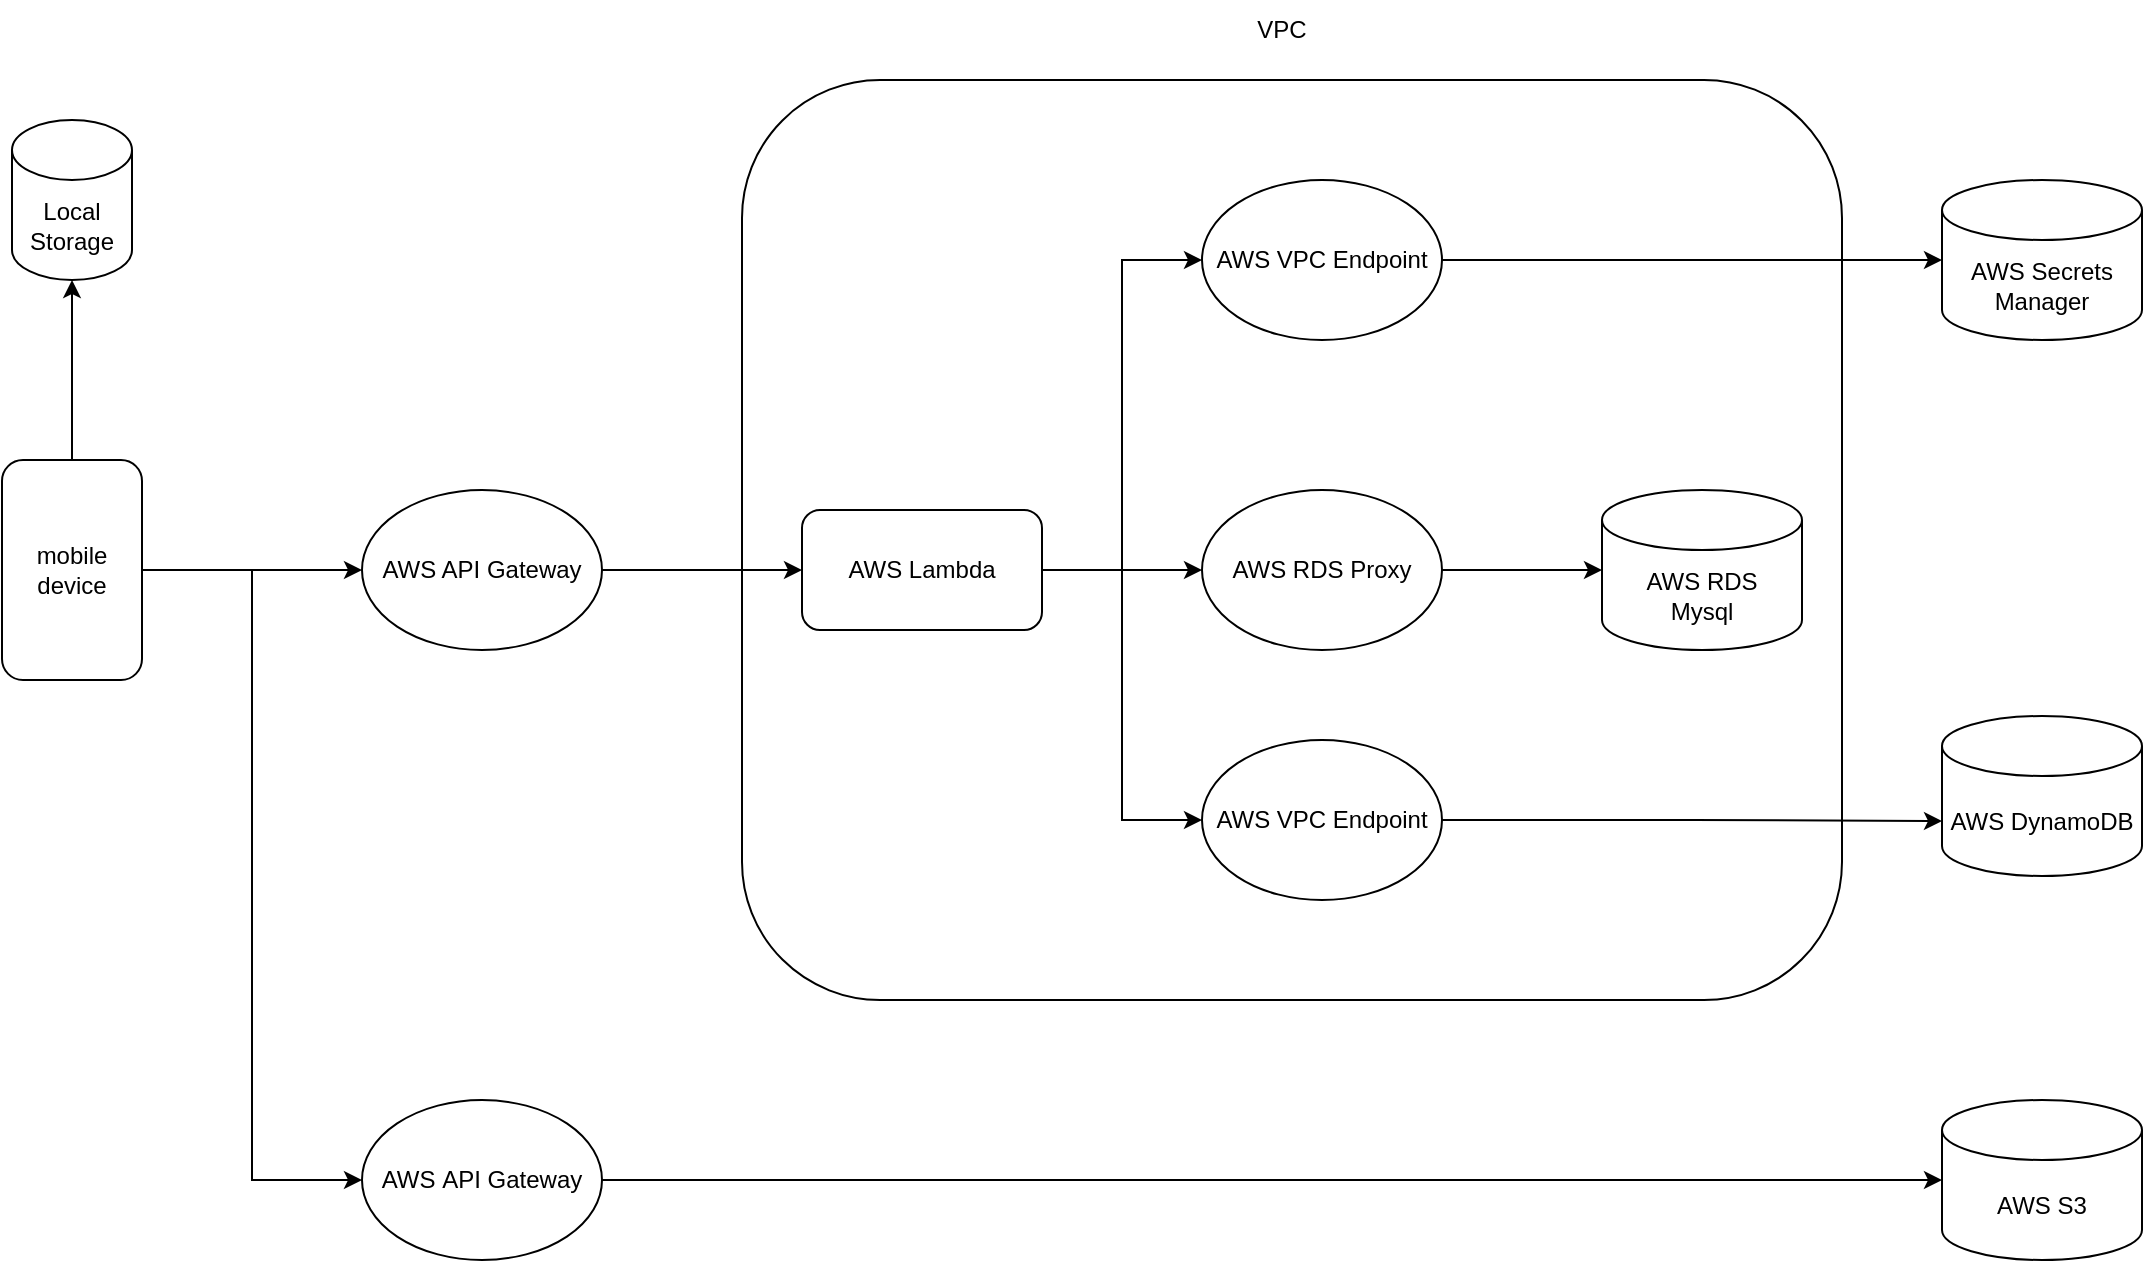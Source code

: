 <mxfile version="22.0.0" type="device">
  <diagram name="Page-1" id="B-EC9gWSZarUmYaPILmp">
    <mxGraphModel dx="1594" dy="929" grid="1" gridSize="10" guides="1" tooltips="1" connect="1" arrows="1" fold="1" page="1" pageScale="1" pageWidth="1100" pageHeight="850" math="0" shadow="0">
      <root>
        <mxCell id="0" />
        <mxCell id="1" parent="0" />
        <mxCell id="tcLVqC1S7n5Et6TPnXvn-6" style="edgeStyle=orthogonalEdgeStyle;rounded=0;orthogonalLoop=1;jettySize=auto;html=1;entryX=0;entryY=0.5;entryDx=0;entryDy=0;" edge="1" parent="1" source="tcLVqC1S7n5Et6TPnXvn-1" target="tcLVqC1S7n5Et6TPnXvn-3">
          <mxGeometry relative="1" as="geometry" />
        </mxCell>
        <mxCell id="tcLVqC1S7n5Et6TPnXvn-39" style="edgeStyle=orthogonalEdgeStyle;rounded=0;orthogonalLoop=1;jettySize=auto;html=1;entryX=0;entryY=0.5;entryDx=0;entryDy=0;" edge="1" parent="1" source="tcLVqC1S7n5Et6TPnXvn-1" target="tcLVqC1S7n5Et6TPnXvn-38">
          <mxGeometry relative="1" as="geometry" />
        </mxCell>
        <mxCell id="tcLVqC1S7n5Et6TPnXvn-1" value="mobile device" style="rounded=1;whiteSpace=wrap;html=1;" vertex="1" parent="1">
          <mxGeometry x="15" y="320" width="70" height="110" as="geometry" />
        </mxCell>
        <mxCell id="tcLVqC1S7n5Et6TPnXvn-14" style="edgeStyle=orthogonalEdgeStyle;rounded=0;orthogonalLoop=1;jettySize=auto;html=1;" edge="1" parent="1" source="tcLVqC1S7n5Et6TPnXvn-3" target="tcLVqC1S7n5Et6TPnXvn-10">
          <mxGeometry relative="1" as="geometry" />
        </mxCell>
        <mxCell id="tcLVqC1S7n5Et6TPnXvn-3" value="AWS API Gateway" style="ellipse;whiteSpace=wrap;html=1;" vertex="1" parent="1">
          <mxGeometry x="195" y="335" width="120" height="80" as="geometry" />
        </mxCell>
        <mxCell id="tcLVqC1S7n5Et6TPnXvn-4" value="Local Storage" style="shape=cylinder3;whiteSpace=wrap;html=1;boundedLbl=1;backgroundOutline=1;size=15;" vertex="1" parent="1">
          <mxGeometry x="20" y="150" width="60" height="80" as="geometry" />
        </mxCell>
        <mxCell id="tcLVqC1S7n5Et6TPnXvn-5" style="edgeStyle=orthogonalEdgeStyle;rounded=0;orthogonalLoop=1;jettySize=auto;html=1;entryX=0.5;entryY=1;entryDx=0;entryDy=0;entryPerimeter=0;" edge="1" parent="1" source="tcLVqC1S7n5Et6TPnXvn-1" target="tcLVqC1S7n5Et6TPnXvn-4">
          <mxGeometry relative="1" as="geometry" />
        </mxCell>
        <mxCell id="tcLVqC1S7n5Et6TPnXvn-7" value="" style="rounded=1;whiteSpace=wrap;html=1;fillColor=none;" vertex="1" parent="1">
          <mxGeometry x="385" y="130" width="550" height="460" as="geometry" />
        </mxCell>
        <mxCell id="tcLVqC1S7n5Et6TPnXvn-8" value="VPC" style="text;html=1;strokeColor=none;fillColor=none;align=center;verticalAlign=middle;whiteSpace=wrap;rounded=0;" vertex="1" parent="1">
          <mxGeometry x="625" y="90" width="60" height="30" as="geometry" />
        </mxCell>
        <mxCell id="tcLVqC1S7n5Et6TPnXvn-9" value="AWS DynamoDB" style="shape=cylinder3;whiteSpace=wrap;html=1;boundedLbl=1;backgroundOutline=1;size=15;" vertex="1" parent="1">
          <mxGeometry x="985" y="448" width="100" height="80" as="geometry" />
        </mxCell>
        <mxCell id="tcLVqC1S7n5Et6TPnXvn-20" style="edgeStyle=orthogonalEdgeStyle;rounded=0;orthogonalLoop=1;jettySize=auto;html=1;entryX=0;entryY=0.5;entryDx=0;entryDy=0;" edge="1" parent="1" source="tcLVqC1S7n5Et6TPnXvn-10" target="tcLVqC1S7n5Et6TPnXvn-15">
          <mxGeometry relative="1" as="geometry" />
        </mxCell>
        <mxCell id="tcLVqC1S7n5Et6TPnXvn-22" style="edgeStyle=orthogonalEdgeStyle;rounded=0;orthogonalLoop=1;jettySize=auto;html=1;entryX=0;entryY=0.5;entryDx=0;entryDy=0;" edge="1" parent="1" source="tcLVqC1S7n5Et6TPnXvn-10" target="tcLVqC1S7n5Et6TPnXvn-17">
          <mxGeometry relative="1" as="geometry" />
        </mxCell>
        <mxCell id="tcLVqC1S7n5Et6TPnXvn-23" style="edgeStyle=orthogonalEdgeStyle;rounded=0;orthogonalLoop=1;jettySize=auto;html=1;entryX=0;entryY=0.5;entryDx=0;entryDy=0;" edge="1" parent="1" source="tcLVqC1S7n5Et6TPnXvn-10" target="tcLVqC1S7n5Et6TPnXvn-16">
          <mxGeometry relative="1" as="geometry" />
        </mxCell>
        <mxCell id="tcLVqC1S7n5Et6TPnXvn-10" value="AWS Lambda" style="rounded=1;whiteSpace=wrap;html=1;" vertex="1" parent="1">
          <mxGeometry x="415" y="345" width="120" height="60" as="geometry" />
        </mxCell>
        <mxCell id="tcLVqC1S7n5Et6TPnXvn-11" value="" style="shape=image;verticalLabelPosition=bottom;labelBackgroundColor=default;verticalAlign=top;aspect=fixed;imageAspect=0;image=https://static-00.iconduck.com/assets.00/flutter-icon-1651x2048-ojswpayr.png;" vertex="1" parent="1">
          <mxGeometry x="21.8" y="437.79" width="56.41" height="70" as="geometry" />
        </mxCell>
        <mxCell id="tcLVqC1S7n5Et6TPnXvn-13" value="" style="shape=image;verticalLabelPosition=bottom;labelBackgroundColor=default;verticalAlign=top;aspect=fixed;imageAspect=0;image=https://cdn.icon-icons.com/icons2/2107/PNG/512/file_type_go_gopher_icon_130571.png;" vertex="1" parent="1">
          <mxGeometry x="429" y="415" width="75" height="75" as="geometry" />
        </mxCell>
        <mxCell id="tcLVqC1S7n5Et6TPnXvn-15" value="AWS RDS Proxy" style="ellipse;whiteSpace=wrap;html=1;" vertex="1" parent="1">
          <mxGeometry x="615" y="335" width="120" height="80" as="geometry" />
        </mxCell>
        <mxCell id="tcLVqC1S7n5Et6TPnXvn-16" value="AWS VPC Endpoint" style="ellipse;whiteSpace=wrap;html=1;" vertex="1" parent="1">
          <mxGeometry x="615" y="460" width="120" height="80" as="geometry" />
        </mxCell>
        <mxCell id="tcLVqC1S7n5Et6TPnXvn-17" value="AWS VPC Endpoint" style="ellipse;whiteSpace=wrap;html=1;" vertex="1" parent="1">
          <mxGeometry x="615" y="180" width="120" height="80" as="geometry" />
        </mxCell>
        <mxCell id="tcLVqC1S7n5Et6TPnXvn-19" value="AWS RDS&lt;br&gt;Mysql" style="shape=cylinder3;whiteSpace=wrap;html=1;boundedLbl=1;backgroundOutline=1;size=15;" vertex="1" parent="1">
          <mxGeometry x="815" y="335" width="100" height="80" as="geometry" />
        </mxCell>
        <mxCell id="tcLVqC1S7n5Et6TPnXvn-21" style="edgeStyle=orthogonalEdgeStyle;rounded=0;orthogonalLoop=1;jettySize=auto;html=1;entryX=0;entryY=0.5;entryDx=0;entryDy=0;entryPerimeter=0;" edge="1" parent="1" source="tcLVqC1S7n5Et6TPnXvn-15" target="tcLVqC1S7n5Et6TPnXvn-19">
          <mxGeometry relative="1" as="geometry" />
        </mxCell>
        <mxCell id="tcLVqC1S7n5Et6TPnXvn-24" value="AWS Secrets Manager" style="shape=cylinder3;whiteSpace=wrap;html=1;boundedLbl=1;backgroundOutline=1;size=15;" vertex="1" parent="1">
          <mxGeometry x="985" y="180" width="100" height="80" as="geometry" />
        </mxCell>
        <mxCell id="tcLVqC1S7n5Et6TPnXvn-25" value="" style="shape=image;verticalLabelPosition=bottom;labelBackgroundColor=default;verticalAlign=top;aspect=fixed;imageAspect=0;image=https://static-00.iconduck.com/assets.00/aws-api-gateway-icon-423x512-70e4i3mi.png;" vertex="1" parent="1">
          <mxGeometry x="216.99" y="250" width="59.49" height="72" as="geometry" />
        </mxCell>
        <mxCell id="tcLVqC1S7n5Et6TPnXvn-26" style="edgeStyle=orthogonalEdgeStyle;rounded=0;orthogonalLoop=1;jettySize=auto;html=1;entryX=0;entryY=0.5;entryDx=0;entryDy=0;entryPerimeter=0;" edge="1" parent="1" source="tcLVqC1S7n5Et6TPnXvn-17" target="tcLVqC1S7n5Et6TPnXvn-24">
          <mxGeometry relative="1" as="geometry" />
        </mxCell>
        <mxCell id="tcLVqC1S7n5Et6TPnXvn-27" value="" style="shape=image;verticalLabelPosition=bottom;labelBackgroundColor=default;verticalAlign=top;aspect=fixed;imageAspect=0;image=https://static-00.iconduck.com/assets.00/aws-dynamodb-icon-1817x2048-1gi0rqbm.png;" vertex="1" parent="1">
          <mxGeometry x="1006.25" y="373" width="57.5" height="64.79" as="geometry" />
        </mxCell>
        <mxCell id="tcLVqC1S7n5Et6TPnXvn-28" value="" style="shape=image;verticalLabelPosition=bottom;labelBackgroundColor=default;verticalAlign=top;aspect=fixed;imageAspect=0;image=https://bitrise-steplib-collection.s3.amazonaws.com/steps/aws-secrets-manager/assets/icon.svg;" vertex="1" parent="1">
          <mxGeometry x="1006.25" y="100" width="66" height="66" as="geometry" />
        </mxCell>
        <mxCell id="tcLVqC1S7n5Et6TPnXvn-29" value="" style="shape=image;verticalLabelPosition=bottom;labelBackgroundColor=default;verticalAlign=top;aspect=fixed;imageAspect=0;image=https://global-uploads.webflow.com/5f8b0a1abe69652278dad51c/62607c5d5a80e46fad041878_e59d46eb.png;" vertex="1" parent="1">
          <mxGeometry x="825" y="250" width="80" height="80" as="geometry" />
        </mxCell>
        <mxCell id="tcLVqC1S7n5Et6TPnXvn-30" value="" style="shape=image;verticalLabelPosition=bottom;labelBackgroundColor=default;verticalAlign=top;aspect=fixed;imageAspect=0;image=https://static-00.iconduck.com/assets.00/compute-amazonvpc-endpoints-icon-491x512-s5tqap9p.png;" vertex="1" parent="1">
          <mxGeometry x="555.95" y="140" width="69.05" height="72" as="geometry" />
        </mxCell>
        <mxCell id="tcLVqC1S7n5Et6TPnXvn-31" value="" style="shape=image;verticalLabelPosition=bottom;labelBackgroundColor=default;verticalAlign=top;aspect=fixed;imageAspect=0;image=https://miro.medium.com/v2/resize:fit:450/1*W4RGK13yMMnepARVOXS1Gg.png;" vertex="1" parent="1">
          <mxGeometry x="590" y="280" width="65" height="65" as="geometry" />
        </mxCell>
        <mxCell id="tcLVqC1S7n5Et6TPnXvn-32" value="" style="shape=image;verticalLabelPosition=bottom;labelBackgroundColor=default;verticalAlign=top;aspect=fixed;imageAspect=0;image=https://upload.wikimedia.org/wikipedia/commons/thumb/5/5c/Amazon_Lambda_architecture_logo.svg/1200px-Amazon_Lambda_architecture_logo.svg.png;" vertex="1" parent="1">
          <mxGeometry x="450" y="265" width="70" height="70" as="geometry" />
        </mxCell>
        <mxCell id="tcLVqC1S7n5Et6TPnXvn-33" style="edgeStyle=orthogonalEdgeStyle;rounded=0;orthogonalLoop=1;jettySize=auto;html=1;entryX=0;entryY=0;entryDx=0;entryDy=52.5;entryPerimeter=0;" edge="1" parent="1" source="tcLVqC1S7n5Et6TPnXvn-16" target="tcLVqC1S7n5Et6TPnXvn-9">
          <mxGeometry relative="1" as="geometry" />
        </mxCell>
        <mxCell id="tcLVqC1S7n5Et6TPnXvn-34" value="AWS S3" style="shape=cylinder3;whiteSpace=wrap;html=1;boundedLbl=1;backgroundOutline=1;size=15;" vertex="1" parent="1">
          <mxGeometry x="985" y="640" width="100" height="80" as="geometry" />
        </mxCell>
        <mxCell id="tcLVqC1S7n5Et6TPnXvn-35" value="" style="shape=image;verticalLabelPosition=bottom;labelBackgroundColor=default;verticalAlign=top;aspect=fixed;imageAspect=0;image=https://cdn.worldvectorlogo.com/logos/amazon-s3-simple-storage-service.svg;" vertex="1" parent="1">
          <mxGeometry x="1002.25" y="560" width="70" height="70" as="geometry" />
        </mxCell>
        <mxCell id="tcLVqC1S7n5Et6TPnXvn-38" value="AWS&amp;nbsp;API Gateway" style="ellipse;whiteSpace=wrap;html=1;" vertex="1" parent="1">
          <mxGeometry x="195" y="640" width="120" height="80" as="geometry" />
        </mxCell>
        <mxCell id="tcLVqC1S7n5Et6TPnXvn-40" style="edgeStyle=orthogonalEdgeStyle;rounded=0;orthogonalLoop=1;jettySize=auto;html=1;entryX=0;entryY=0.5;entryDx=0;entryDy=0;entryPerimeter=0;" edge="1" parent="1" source="tcLVqC1S7n5Et6TPnXvn-38" target="tcLVqC1S7n5Et6TPnXvn-34">
          <mxGeometry relative="1" as="geometry" />
        </mxCell>
        <mxCell id="tcLVqC1S7n5Et6TPnXvn-41" value="" style="shape=image;verticalLabelPosition=bottom;labelBackgroundColor=default;verticalAlign=top;aspect=fixed;imageAspect=0;image=https://seeklogo.com/images/A/aws-cloudfront-logo-D475098A98-seeklogo.com.png;" vertex="1" parent="1">
          <mxGeometry x="215" y="555" width="80" height="80" as="geometry" />
        </mxCell>
      </root>
    </mxGraphModel>
  </diagram>
</mxfile>
